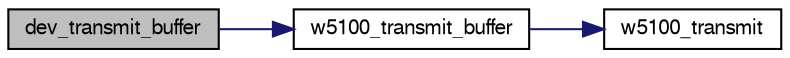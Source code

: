 digraph "dev_transmit_buffer"
{
  edge [fontname="FreeSans",fontsize="10",labelfontname="FreeSans",labelfontsize="10"];
  node [fontname="FreeSans",fontsize="10",shape=record];
  rankdir="LR";
  Node1 [label="dev_transmit_buffer",height=0.2,width=0.4,color="black", fillcolor="grey75", style="filled", fontcolor="black"];
  Node1 -> Node2 [color="midnightblue",fontsize="10",style="solid",fontname="FreeSans"];
  Node2 [label="w5100_transmit_buffer",height=0.2,width=0.4,color="black", fillcolor="white", style="filled",URL="$w5100_8c.html#a77460efc9e8d331b3351e70179fa30f1"];
  Node2 -> Node3 [color="midnightblue",fontsize="10",style="solid",fontname="FreeSans"];
  Node3 [label="w5100_transmit",height=0.2,width=0.4,color="black", fillcolor="white", style="filled",URL="$w5100_8c.html#a38d417bb07a2d9eeebe11b6009cd710d"];
}
